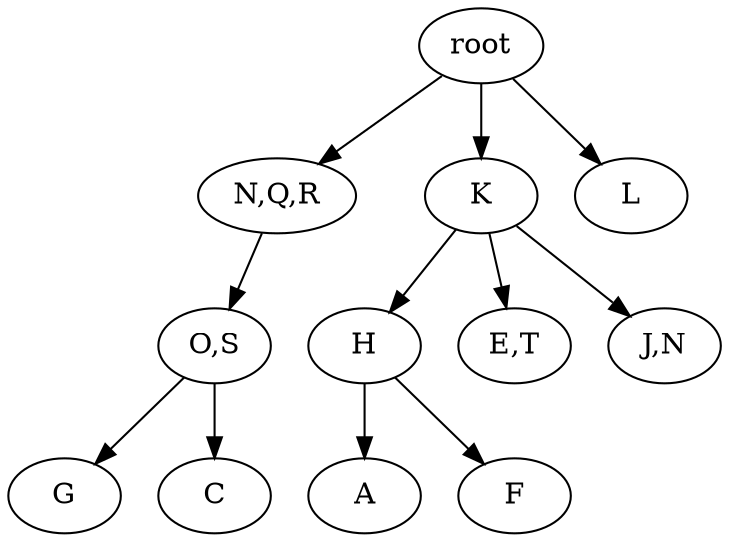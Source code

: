 strict digraph G {
	graph [name=G];
	0	 [label=root];
	2	 [label="N,Q,R"];
	0 -> 2;
	3	 [label=K];
	0 -> 3;
	4	 [label=L];
	0 -> 4;
	5	 [label="O,S"];
	2 -> 5;
	6	 [label=H];
	3 -> 6;
	7	 [label="E,T"];
	3 -> 7;
	8	 [label="J,N"];
	3 -> 8;
	10	 [label=G];
	5 -> 10;
	11	 [label=C];
	5 -> 11;
	13	 [label=A];
	6 -> 13;
	14	 [label=F];
	6 -> 14;
}
